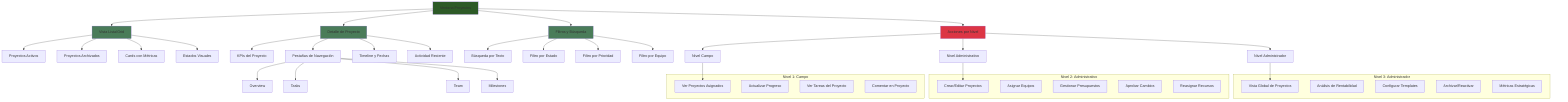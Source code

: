 graph TB
    A[Ventana Proyectos] --> B[Vista Lista/Grid]
    A --> C[Detalle de Proyecto]
    A --> D[Filtros y Búsqueda]
    A --> E[Acciones por Nivel]
    
    B --> B1[Proyectos Activos]
    B --> B2[Proyectos Archivados]
    B --> B3[Cards con Métricas]
    B --> B4[Estados Visuales]
    
    C --> C1[KPIs del Proyecto]
    C --> C2[Pestañas de Navegación]
    C --> C3[Timeline y Fechas]
    C --> C4[Actividad Reciente]
    
    C2 --> C21[Overview]
    C2 --> C22[Tasks]
    C2 --> C23[Team]
    C2 --> C24[Milestones]
    
    D --> D1[Búsqueda por Texto]
    D --> D2[Filtro por Estado]
    D --> D3[Filtro por Prioridad]
    D --> D4[Filtro por Equipo]
    
    E --> E1[Nivel Campo]
    E --> E2[Nivel Administrativo]
    E --> E3[Nivel Administrador]
    
    %% Nivel de Acceso Campo
    subgraph "Nivel 1: Campo"
        F1[Ver Proyectos Asignados]
        F2[Actualizar Progreso]
        F3[Ver Tareas del Proyecto]
        F4[Comentar en Proyecto]
    end
    
    %% Nivel Administrativo
    subgraph "Nivel 2: Administrativo"
        G1[Crear/Editar Proyectos]
        G2[Asignar Equipos]
        G3[Gestionar Presupuestos]
        G4[Aprobar Cambios]
        G5[Reasignar Recursos]
    end
    
    %% Nivel Administrador
    subgraph "Nivel 3: Administrador"
        H1[Vista Global de Proyectos]
        H2[Análisis de Rentabilidad]
        H3[Configurar Templates]
        H4[Archivar/Reactivar]
        H5[Métricas Estratégicas]
    end
    
    E1 --> F1
    E2 --> G1
    E3 --> H1
    
    style A fill:#2d5a27
    style B fill:#4a7c59
    style C fill:#4a7c59
    style D fill:#4a7c59
    style E fill:#dc3545